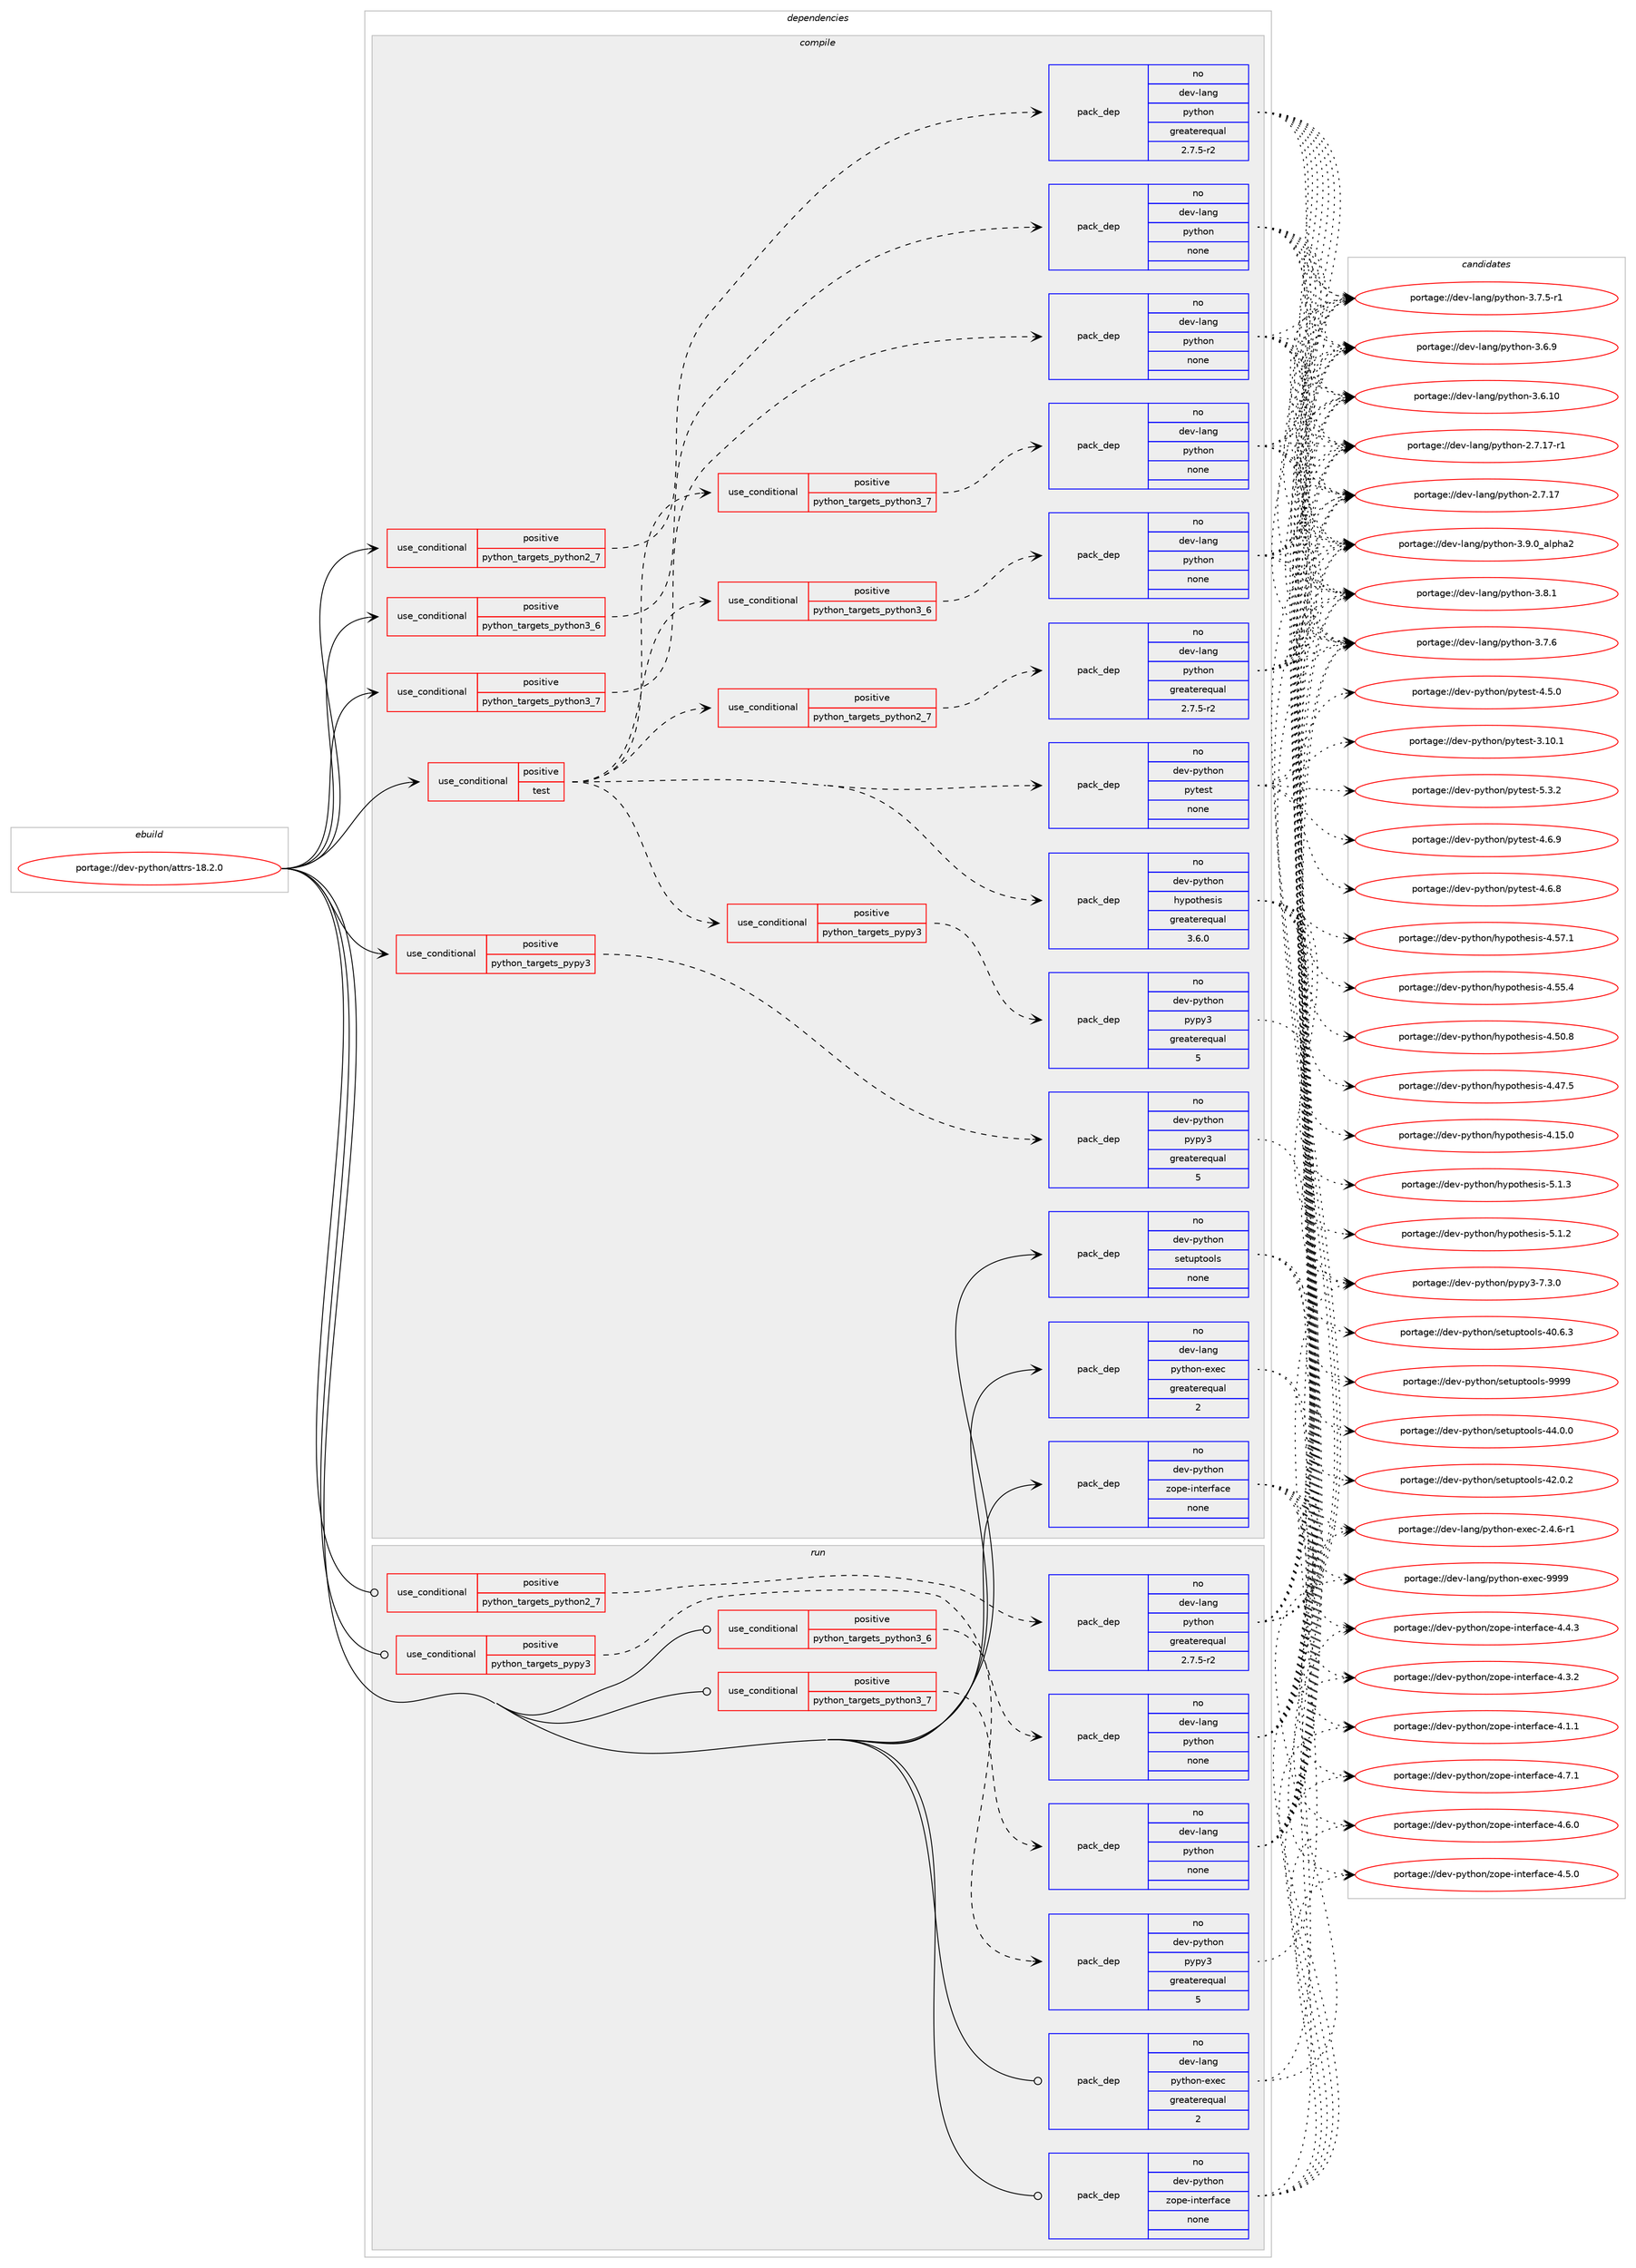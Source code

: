 digraph prolog {

# *************
# Graph options
# *************

newrank=true;
concentrate=true;
compound=true;
graph [rankdir=LR,fontname=Helvetica,fontsize=10,ranksep=1.5];#, ranksep=2.5, nodesep=0.2];
edge  [arrowhead=vee];
node  [fontname=Helvetica,fontsize=10];

# **********
# The ebuild
# **********

subgraph cluster_leftcol {
color=gray;
rank=same;
label=<<i>ebuild</i>>;
id [label="portage://dev-python/attrs-18.2.0", color=red, width=4, href="../dev-python/attrs-18.2.0.svg"];
}

# ****************
# The dependencies
# ****************

subgraph cluster_midcol {
color=gray;
label=<<i>dependencies</i>>;
subgraph cluster_compile {
fillcolor="#eeeeee";
style=filled;
label=<<i>compile</i>>;
subgraph cond118818 {
dependency471028 [label=<<TABLE BORDER="0" CELLBORDER="1" CELLSPACING="0" CELLPADDING="4"><TR><TD ROWSPAN="3" CELLPADDING="10">use_conditional</TD></TR><TR><TD>positive</TD></TR><TR><TD>python_targets_pypy3</TD></TR></TABLE>>, shape=none, color=red];
subgraph pack347195 {
dependency471029 [label=<<TABLE BORDER="0" CELLBORDER="1" CELLSPACING="0" CELLPADDING="4" WIDTH="220"><TR><TD ROWSPAN="6" CELLPADDING="30">pack_dep</TD></TR><TR><TD WIDTH="110">no</TD></TR><TR><TD>dev-python</TD></TR><TR><TD>pypy3</TD></TR><TR><TD>greaterequal</TD></TR><TR><TD>5</TD></TR></TABLE>>, shape=none, color=blue];
}
dependency471028:e -> dependency471029:w [weight=20,style="dashed",arrowhead="vee"];
}
id:e -> dependency471028:w [weight=20,style="solid",arrowhead="vee"];
subgraph cond118819 {
dependency471030 [label=<<TABLE BORDER="0" CELLBORDER="1" CELLSPACING="0" CELLPADDING="4"><TR><TD ROWSPAN="3" CELLPADDING="10">use_conditional</TD></TR><TR><TD>positive</TD></TR><TR><TD>python_targets_python2_7</TD></TR></TABLE>>, shape=none, color=red];
subgraph pack347196 {
dependency471031 [label=<<TABLE BORDER="0" CELLBORDER="1" CELLSPACING="0" CELLPADDING="4" WIDTH="220"><TR><TD ROWSPAN="6" CELLPADDING="30">pack_dep</TD></TR><TR><TD WIDTH="110">no</TD></TR><TR><TD>dev-lang</TD></TR><TR><TD>python</TD></TR><TR><TD>greaterequal</TD></TR><TR><TD>2.7.5-r2</TD></TR></TABLE>>, shape=none, color=blue];
}
dependency471030:e -> dependency471031:w [weight=20,style="dashed",arrowhead="vee"];
}
id:e -> dependency471030:w [weight=20,style="solid",arrowhead="vee"];
subgraph cond118820 {
dependency471032 [label=<<TABLE BORDER="0" CELLBORDER="1" CELLSPACING="0" CELLPADDING="4"><TR><TD ROWSPAN="3" CELLPADDING="10">use_conditional</TD></TR><TR><TD>positive</TD></TR><TR><TD>python_targets_python3_6</TD></TR></TABLE>>, shape=none, color=red];
subgraph pack347197 {
dependency471033 [label=<<TABLE BORDER="0" CELLBORDER="1" CELLSPACING="0" CELLPADDING="4" WIDTH="220"><TR><TD ROWSPAN="6" CELLPADDING="30">pack_dep</TD></TR><TR><TD WIDTH="110">no</TD></TR><TR><TD>dev-lang</TD></TR><TR><TD>python</TD></TR><TR><TD>none</TD></TR><TR><TD></TD></TR></TABLE>>, shape=none, color=blue];
}
dependency471032:e -> dependency471033:w [weight=20,style="dashed",arrowhead="vee"];
}
id:e -> dependency471032:w [weight=20,style="solid",arrowhead="vee"];
subgraph cond118821 {
dependency471034 [label=<<TABLE BORDER="0" CELLBORDER="1" CELLSPACING="0" CELLPADDING="4"><TR><TD ROWSPAN="3" CELLPADDING="10">use_conditional</TD></TR><TR><TD>positive</TD></TR><TR><TD>python_targets_python3_7</TD></TR></TABLE>>, shape=none, color=red];
subgraph pack347198 {
dependency471035 [label=<<TABLE BORDER="0" CELLBORDER="1" CELLSPACING="0" CELLPADDING="4" WIDTH="220"><TR><TD ROWSPAN="6" CELLPADDING="30">pack_dep</TD></TR><TR><TD WIDTH="110">no</TD></TR><TR><TD>dev-lang</TD></TR><TR><TD>python</TD></TR><TR><TD>none</TD></TR><TR><TD></TD></TR></TABLE>>, shape=none, color=blue];
}
dependency471034:e -> dependency471035:w [weight=20,style="dashed",arrowhead="vee"];
}
id:e -> dependency471034:w [weight=20,style="solid",arrowhead="vee"];
subgraph cond118822 {
dependency471036 [label=<<TABLE BORDER="0" CELLBORDER="1" CELLSPACING="0" CELLPADDING="4"><TR><TD ROWSPAN="3" CELLPADDING="10">use_conditional</TD></TR><TR><TD>positive</TD></TR><TR><TD>test</TD></TR></TABLE>>, shape=none, color=red];
subgraph cond118823 {
dependency471037 [label=<<TABLE BORDER="0" CELLBORDER="1" CELLSPACING="0" CELLPADDING="4"><TR><TD ROWSPAN="3" CELLPADDING="10">use_conditional</TD></TR><TR><TD>positive</TD></TR><TR><TD>python_targets_pypy3</TD></TR></TABLE>>, shape=none, color=red];
subgraph pack347199 {
dependency471038 [label=<<TABLE BORDER="0" CELLBORDER="1" CELLSPACING="0" CELLPADDING="4" WIDTH="220"><TR><TD ROWSPAN="6" CELLPADDING="30">pack_dep</TD></TR><TR><TD WIDTH="110">no</TD></TR><TR><TD>dev-python</TD></TR><TR><TD>pypy3</TD></TR><TR><TD>greaterequal</TD></TR><TR><TD>5</TD></TR></TABLE>>, shape=none, color=blue];
}
dependency471037:e -> dependency471038:w [weight=20,style="dashed",arrowhead="vee"];
}
dependency471036:e -> dependency471037:w [weight=20,style="dashed",arrowhead="vee"];
subgraph cond118824 {
dependency471039 [label=<<TABLE BORDER="0" CELLBORDER="1" CELLSPACING="0" CELLPADDING="4"><TR><TD ROWSPAN="3" CELLPADDING="10">use_conditional</TD></TR><TR><TD>positive</TD></TR><TR><TD>python_targets_python2_7</TD></TR></TABLE>>, shape=none, color=red];
subgraph pack347200 {
dependency471040 [label=<<TABLE BORDER="0" CELLBORDER="1" CELLSPACING="0" CELLPADDING="4" WIDTH="220"><TR><TD ROWSPAN="6" CELLPADDING="30">pack_dep</TD></TR><TR><TD WIDTH="110">no</TD></TR><TR><TD>dev-lang</TD></TR><TR><TD>python</TD></TR><TR><TD>greaterequal</TD></TR><TR><TD>2.7.5-r2</TD></TR></TABLE>>, shape=none, color=blue];
}
dependency471039:e -> dependency471040:w [weight=20,style="dashed",arrowhead="vee"];
}
dependency471036:e -> dependency471039:w [weight=20,style="dashed",arrowhead="vee"];
subgraph cond118825 {
dependency471041 [label=<<TABLE BORDER="0" CELLBORDER="1" CELLSPACING="0" CELLPADDING="4"><TR><TD ROWSPAN="3" CELLPADDING="10">use_conditional</TD></TR><TR><TD>positive</TD></TR><TR><TD>python_targets_python3_6</TD></TR></TABLE>>, shape=none, color=red];
subgraph pack347201 {
dependency471042 [label=<<TABLE BORDER="0" CELLBORDER="1" CELLSPACING="0" CELLPADDING="4" WIDTH="220"><TR><TD ROWSPAN="6" CELLPADDING="30">pack_dep</TD></TR><TR><TD WIDTH="110">no</TD></TR><TR><TD>dev-lang</TD></TR><TR><TD>python</TD></TR><TR><TD>none</TD></TR><TR><TD></TD></TR></TABLE>>, shape=none, color=blue];
}
dependency471041:e -> dependency471042:w [weight=20,style="dashed",arrowhead="vee"];
}
dependency471036:e -> dependency471041:w [weight=20,style="dashed",arrowhead="vee"];
subgraph cond118826 {
dependency471043 [label=<<TABLE BORDER="0" CELLBORDER="1" CELLSPACING="0" CELLPADDING="4"><TR><TD ROWSPAN="3" CELLPADDING="10">use_conditional</TD></TR><TR><TD>positive</TD></TR><TR><TD>python_targets_python3_7</TD></TR></TABLE>>, shape=none, color=red];
subgraph pack347202 {
dependency471044 [label=<<TABLE BORDER="0" CELLBORDER="1" CELLSPACING="0" CELLPADDING="4" WIDTH="220"><TR><TD ROWSPAN="6" CELLPADDING="30">pack_dep</TD></TR><TR><TD WIDTH="110">no</TD></TR><TR><TD>dev-lang</TD></TR><TR><TD>python</TD></TR><TR><TD>none</TD></TR><TR><TD></TD></TR></TABLE>>, shape=none, color=blue];
}
dependency471043:e -> dependency471044:w [weight=20,style="dashed",arrowhead="vee"];
}
dependency471036:e -> dependency471043:w [weight=20,style="dashed",arrowhead="vee"];
subgraph pack347203 {
dependency471045 [label=<<TABLE BORDER="0" CELLBORDER="1" CELLSPACING="0" CELLPADDING="4" WIDTH="220"><TR><TD ROWSPAN="6" CELLPADDING="30">pack_dep</TD></TR><TR><TD WIDTH="110">no</TD></TR><TR><TD>dev-python</TD></TR><TR><TD>hypothesis</TD></TR><TR><TD>greaterequal</TD></TR><TR><TD>3.6.0</TD></TR></TABLE>>, shape=none, color=blue];
}
dependency471036:e -> dependency471045:w [weight=20,style="dashed",arrowhead="vee"];
subgraph pack347204 {
dependency471046 [label=<<TABLE BORDER="0" CELLBORDER="1" CELLSPACING="0" CELLPADDING="4" WIDTH="220"><TR><TD ROWSPAN="6" CELLPADDING="30">pack_dep</TD></TR><TR><TD WIDTH="110">no</TD></TR><TR><TD>dev-python</TD></TR><TR><TD>pytest</TD></TR><TR><TD>none</TD></TR><TR><TD></TD></TR></TABLE>>, shape=none, color=blue];
}
dependency471036:e -> dependency471046:w [weight=20,style="dashed",arrowhead="vee"];
}
id:e -> dependency471036:w [weight=20,style="solid",arrowhead="vee"];
subgraph pack347205 {
dependency471047 [label=<<TABLE BORDER="0" CELLBORDER="1" CELLSPACING="0" CELLPADDING="4" WIDTH="220"><TR><TD ROWSPAN="6" CELLPADDING="30">pack_dep</TD></TR><TR><TD WIDTH="110">no</TD></TR><TR><TD>dev-lang</TD></TR><TR><TD>python-exec</TD></TR><TR><TD>greaterequal</TD></TR><TR><TD>2</TD></TR></TABLE>>, shape=none, color=blue];
}
id:e -> dependency471047:w [weight=20,style="solid",arrowhead="vee"];
subgraph pack347206 {
dependency471048 [label=<<TABLE BORDER="0" CELLBORDER="1" CELLSPACING="0" CELLPADDING="4" WIDTH="220"><TR><TD ROWSPAN="6" CELLPADDING="30">pack_dep</TD></TR><TR><TD WIDTH="110">no</TD></TR><TR><TD>dev-python</TD></TR><TR><TD>setuptools</TD></TR><TR><TD>none</TD></TR><TR><TD></TD></TR></TABLE>>, shape=none, color=blue];
}
id:e -> dependency471048:w [weight=20,style="solid",arrowhead="vee"];
subgraph pack347207 {
dependency471049 [label=<<TABLE BORDER="0" CELLBORDER="1" CELLSPACING="0" CELLPADDING="4" WIDTH="220"><TR><TD ROWSPAN="6" CELLPADDING="30">pack_dep</TD></TR><TR><TD WIDTH="110">no</TD></TR><TR><TD>dev-python</TD></TR><TR><TD>zope-interface</TD></TR><TR><TD>none</TD></TR><TR><TD></TD></TR></TABLE>>, shape=none, color=blue];
}
id:e -> dependency471049:w [weight=20,style="solid",arrowhead="vee"];
}
subgraph cluster_compileandrun {
fillcolor="#eeeeee";
style=filled;
label=<<i>compile and run</i>>;
}
subgraph cluster_run {
fillcolor="#eeeeee";
style=filled;
label=<<i>run</i>>;
subgraph cond118827 {
dependency471050 [label=<<TABLE BORDER="0" CELLBORDER="1" CELLSPACING="0" CELLPADDING="4"><TR><TD ROWSPAN="3" CELLPADDING="10">use_conditional</TD></TR><TR><TD>positive</TD></TR><TR><TD>python_targets_pypy3</TD></TR></TABLE>>, shape=none, color=red];
subgraph pack347208 {
dependency471051 [label=<<TABLE BORDER="0" CELLBORDER="1" CELLSPACING="0" CELLPADDING="4" WIDTH="220"><TR><TD ROWSPAN="6" CELLPADDING="30">pack_dep</TD></TR><TR><TD WIDTH="110">no</TD></TR><TR><TD>dev-python</TD></TR><TR><TD>pypy3</TD></TR><TR><TD>greaterequal</TD></TR><TR><TD>5</TD></TR></TABLE>>, shape=none, color=blue];
}
dependency471050:e -> dependency471051:w [weight=20,style="dashed",arrowhead="vee"];
}
id:e -> dependency471050:w [weight=20,style="solid",arrowhead="odot"];
subgraph cond118828 {
dependency471052 [label=<<TABLE BORDER="0" CELLBORDER="1" CELLSPACING="0" CELLPADDING="4"><TR><TD ROWSPAN="3" CELLPADDING="10">use_conditional</TD></TR><TR><TD>positive</TD></TR><TR><TD>python_targets_python2_7</TD></TR></TABLE>>, shape=none, color=red];
subgraph pack347209 {
dependency471053 [label=<<TABLE BORDER="0" CELLBORDER="1" CELLSPACING="0" CELLPADDING="4" WIDTH="220"><TR><TD ROWSPAN="6" CELLPADDING="30">pack_dep</TD></TR><TR><TD WIDTH="110">no</TD></TR><TR><TD>dev-lang</TD></TR><TR><TD>python</TD></TR><TR><TD>greaterequal</TD></TR><TR><TD>2.7.5-r2</TD></TR></TABLE>>, shape=none, color=blue];
}
dependency471052:e -> dependency471053:w [weight=20,style="dashed",arrowhead="vee"];
}
id:e -> dependency471052:w [weight=20,style="solid",arrowhead="odot"];
subgraph cond118829 {
dependency471054 [label=<<TABLE BORDER="0" CELLBORDER="1" CELLSPACING="0" CELLPADDING="4"><TR><TD ROWSPAN="3" CELLPADDING="10">use_conditional</TD></TR><TR><TD>positive</TD></TR><TR><TD>python_targets_python3_6</TD></TR></TABLE>>, shape=none, color=red];
subgraph pack347210 {
dependency471055 [label=<<TABLE BORDER="0" CELLBORDER="1" CELLSPACING="0" CELLPADDING="4" WIDTH="220"><TR><TD ROWSPAN="6" CELLPADDING="30">pack_dep</TD></TR><TR><TD WIDTH="110">no</TD></TR><TR><TD>dev-lang</TD></TR><TR><TD>python</TD></TR><TR><TD>none</TD></TR><TR><TD></TD></TR></TABLE>>, shape=none, color=blue];
}
dependency471054:e -> dependency471055:w [weight=20,style="dashed",arrowhead="vee"];
}
id:e -> dependency471054:w [weight=20,style="solid",arrowhead="odot"];
subgraph cond118830 {
dependency471056 [label=<<TABLE BORDER="0" CELLBORDER="1" CELLSPACING="0" CELLPADDING="4"><TR><TD ROWSPAN="3" CELLPADDING="10">use_conditional</TD></TR><TR><TD>positive</TD></TR><TR><TD>python_targets_python3_7</TD></TR></TABLE>>, shape=none, color=red];
subgraph pack347211 {
dependency471057 [label=<<TABLE BORDER="0" CELLBORDER="1" CELLSPACING="0" CELLPADDING="4" WIDTH="220"><TR><TD ROWSPAN="6" CELLPADDING="30">pack_dep</TD></TR><TR><TD WIDTH="110">no</TD></TR><TR><TD>dev-lang</TD></TR><TR><TD>python</TD></TR><TR><TD>none</TD></TR><TR><TD></TD></TR></TABLE>>, shape=none, color=blue];
}
dependency471056:e -> dependency471057:w [weight=20,style="dashed",arrowhead="vee"];
}
id:e -> dependency471056:w [weight=20,style="solid",arrowhead="odot"];
subgraph pack347212 {
dependency471058 [label=<<TABLE BORDER="0" CELLBORDER="1" CELLSPACING="0" CELLPADDING="4" WIDTH="220"><TR><TD ROWSPAN="6" CELLPADDING="30">pack_dep</TD></TR><TR><TD WIDTH="110">no</TD></TR><TR><TD>dev-lang</TD></TR><TR><TD>python-exec</TD></TR><TR><TD>greaterequal</TD></TR><TR><TD>2</TD></TR></TABLE>>, shape=none, color=blue];
}
id:e -> dependency471058:w [weight=20,style="solid",arrowhead="odot"];
subgraph pack347213 {
dependency471059 [label=<<TABLE BORDER="0" CELLBORDER="1" CELLSPACING="0" CELLPADDING="4" WIDTH="220"><TR><TD ROWSPAN="6" CELLPADDING="30">pack_dep</TD></TR><TR><TD WIDTH="110">no</TD></TR><TR><TD>dev-python</TD></TR><TR><TD>zope-interface</TD></TR><TR><TD>none</TD></TR><TR><TD></TD></TR></TABLE>>, shape=none, color=blue];
}
id:e -> dependency471059:w [weight=20,style="solid",arrowhead="odot"];
}
}

# **************
# The candidates
# **************

subgraph cluster_choices {
rank=same;
color=gray;
label=<<i>candidates</i>>;

subgraph choice347195 {
color=black;
nodesep=1;
choice100101118451121211161041111104711212111212151455546514648 [label="portage://dev-python/pypy3-7.3.0", color=red, width=4,href="../dev-python/pypy3-7.3.0.svg"];
dependency471029:e -> choice100101118451121211161041111104711212111212151455546514648:w [style=dotted,weight="100"];
}
subgraph choice347196 {
color=black;
nodesep=1;
choice10010111845108971101034711212111610411111045514657464895971081121049750 [label="portage://dev-lang/python-3.9.0_alpha2", color=red, width=4,href="../dev-lang/python-3.9.0_alpha2.svg"];
choice100101118451089711010347112121116104111110455146564649 [label="portage://dev-lang/python-3.8.1", color=red, width=4,href="../dev-lang/python-3.8.1.svg"];
choice100101118451089711010347112121116104111110455146554654 [label="portage://dev-lang/python-3.7.6", color=red, width=4,href="../dev-lang/python-3.7.6.svg"];
choice1001011184510897110103471121211161041111104551465546534511449 [label="portage://dev-lang/python-3.7.5-r1", color=red, width=4,href="../dev-lang/python-3.7.5-r1.svg"];
choice100101118451089711010347112121116104111110455146544657 [label="portage://dev-lang/python-3.6.9", color=red, width=4,href="../dev-lang/python-3.6.9.svg"];
choice10010111845108971101034711212111610411111045514654464948 [label="portage://dev-lang/python-3.6.10", color=red, width=4,href="../dev-lang/python-3.6.10.svg"];
choice100101118451089711010347112121116104111110455046554649554511449 [label="portage://dev-lang/python-2.7.17-r1", color=red, width=4,href="../dev-lang/python-2.7.17-r1.svg"];
choice10010111845108971101034711212111610411111045504655464955 [label="portage://dev-lang/python-2.7.17", color=red, width=4,href="../dev-lang/python-2.7.17.svg"];
dependency471031:e -> choice10010111845108971101034711212111610411111045514657464895971081121049750:w [style=dotted,weight="100"];
dependency471031:e -> choice100101118451089711010347112121116104111110455146564649:w [style=dotted,weight="100"];
dependency471031:e -> choice100101118451089711010347112121116104111110455146554654:w [style=dotted,weight="100"];
dependency471031:e -> choice1001011184510897110103471121211161041111104551465546534511449:w [style=dotted,weight="100"];
dependency471031:e -> choice100101118451089711010347112121116104111110455146544657:w [style=dotted,weight="100"];
dependency471031:e -> choice10010111845108971101034711212111610411111045514654464948:w [style=dotted,weight="100"];
dependency471031:e -> choice100101118451089711010347112121116104111110455046554649554511449:w [style=dotted,weight="100"];
dependency471031:e -> choice10010111845108971101034711212111610411111045504655464955:w [style=dotted,weight="100"];
}
subgraph choice347197 {
color=black;
nodesep=1;
choice10010111845108971101034711212111610411111045514657464895971081121049750 [label="portage://dev-lang/python-3.9.0_alpha2", color=red, width=4,href="../dev-lang/python-3.9.0_alpha2.svg"];
choice100101118451089711010347112121116104111110455146564649 [label="portage://dev-lang/python-3.8.1", color=red, width=4,href="../dev-lang/python-3.8.1.svg"];
choice100101118451089711010347112121116104111110455146554654 [label="portage://dev-lang/python-3.7.6", color=red, width=4,href="../dev-lang/python-3.7.6.svg"];
choice1001011184510897110103471121211161041111104551465546534511449 [label="portage://dev-lang/python-3.7.5-r1", color=red, width=4,href="../dev-lang/python-3.7.5-r1.svg"];
choice100101118451089711010347112121116104111110455146544657 [label="portage://dev-lang/python-3.6.9", color=red, width=4,href="../dev-lang/python-3.6.9.svg"];
choice10010111845108971101034711212111610411111045514654464948 [label="portage://dev-lang/python-3.6.10", color=red, width=4,href="../dev-lang/python-3.6.10.svg"];
choice100101118451089711010347112121116104111110455046554649554511449 [label="portage://dev-lang/python-2.7.17-r1", color=red, width=4,href="../dev-lang/python-2.7.17-r1.svg"];
choice10010111845108971101034711212111610411111045504655464955 [label="portage://dev-lang/python-2.7.17", color=red, width=4,href="../dev-lang/python-2.7.17.svg"];
dependency471033:e -> choice10010111845108971101034711212111610411111045514657464895971081121049750:w [style=dotted,weight="100"];
dependency471033:e -> choice100101118451089711010347112121116104111110455146564649:w [style=dotted,weight="100"];
dependency471033:e -> choice100101118451089711010347112121116104111110455146554654:w [style=dotted,weight="100"];
dependency471033:e -> choice1001011184510897110103471121211161041111104551465546534511449:w [style=dotted,weight="100"];
dependency471033:e -> choice100101118451089711010347112121116104111110455146544657:w [style=dotted,weight="100"];
dependency471033:e -> choice10010111845108971101034711212111610411111045514654464948:w [style=dotted,weight="100"];
dependency471033:e -> choice100101118451089711010347112121116104111110455046554649554511449:w [style=dotted,weight="100"];
dependency471033:e -> choice10010111845108971101034711212111610411111045504655464955:w [style=dotted,weight="100"];
}
subgraph choice347198 {
color=black;
nodesep=1;
choice10010111845108971101034711212111610411111045514657464895971081121049750 [label="portage://dev-lang/python-3.9.0_alpha2", color=red, width=4,href="../dev-lang/python-3.9.0_alpha2.svg"];
choice100101118451089711010347112121116104111110455146564649 [label="portage://dev-lang/python-3.8.1", color=red, width=4,href="../dev-lang/python-3.8.1.svg"];
choice100101118451089711010347112121116104111110455146554654 [label="portage://dev-lang/python-3.7.6", color=red, width=4,href="../dev-lang/python-3.7.6.svg"];
choice1001011184510897110103471121211161041111104551465546534511449 [label="portage://dev-lang/python-3.7.5-r1", color=red, width=4,href="../dev-lang/python-3.7.5-r1.svg"];
choice100101118451089711010347112121116104111110455146544657 [label="portage://dev-lang/python-3.6.9", color=red, width=4,href="../dev-lang/python-3.6.9.svg"];
choice10010111845108971101034711212111610411111045514654464948 [label="portage://dev-lang/python-3.6.10", color=red, width=4,href="../dev-lang/python-3.6.10.svg"];
choice100101118451089711010347112121116104111110455046554649554511449 [label="portage://dev-lang/python-2.7.17-r1", color=red, width=4,href="../dev-lang/python-2.7.17-r1.svg"];
choice10010111845108971101034711212111610411111045504655464955 [label="portage://dev-lang/python-2.7.17", color=red, width=4,href="../dev-lang/python-2.7.17.svg"];
dependency471035:e -> choice10010111845108971101034711212111610411111045514657464895971081121049750:w [style=dotted,weight="100"];
dependency471035:e -> choice100101118451089711010347112121116104111110455146564649:w [style=dotted,weight="100"];
dependency471035:e -> choice100101118451089711010347112121116104111110455146554654:w [style=dotted,weight="100"];
dependency471035:e -> choice1001011184510897110103471121211161041111104551465546534511449:w [style=dotted,weight="100"];
dependency471035:e -> choice100101118451089711010347112121116104111110455146544657:w [style=dotted,weight="100"];
dependency471035:e -> choice10010111845108971101034711212111610411111045514654464948:w [style=dotted,weight="100"];
dependency471035:e -> choice100101118451089711010347112121116104111110455046554649554511449:w [style=dotted,weight="100"];
dependency471035:e -> choice10010111845108971101034711212111610411111045504655464955:w [style=dotted,weight="100"];
}
subgraph choice347199 {
color=black;
nodesep=1;
choice100101118451121211161041111104711212111212151455546514648 [label="portage://dev-python/pypy3-7.3.0", color=red, width=4,href="../dev-python/pypy3-7.3.0.svg"];
dependency471038:e -> choice100101118451121211161041111104711212111212151455546514648:w [style=dotted,weight="100"];
}
subgraph choice347200 {
color=black;
nodesep=1;
choice10010111845108971101034711212111610411111045514657464895971081121049750 [label="portage://dev-lang/python-3.9.0_alpha2", color=red, width=4,href="../dev-lang/python-3.9.0_alpha2.svg"];
choice100101118451089711010347112121116104111110455146564649 [label="portage://dev-lang/python-3.8.1", color=red, width=4,href="../dev-lang/python-3.8.1.svg"];
choice100101118451089711010347112121116104111110455146554654 [label="portage://dev-lang/python-3.7.6", color=red, width=4,href="../dev-lang/python-3.7.6.svg"];
choice1001011184510897110103471121211161041111104551465546534511449 [label="portage://dev-lang/python-3.7.5-r1", color=red, width=4,href="../dev-lang/python-3.7.5-r1.svg"];
choice100101118451089711010347112121116104111110455146544657 [label="portage://dev-lang/python-3.6.9", color=red, width=4,href="../dev-lang/python-3.6.9.svg"];
choice10010111845108971101034711212111610411111045514654464948 [label="portage://dev-lang/python-3.6.10", color=red, width=4,href="../dev-lang/python-3.6.10.svg"];
choice100101118451089711010347112121116104111110455046554649554511449 [label="portage://dev-lang/python-2.7.17-r1", color=red, width=4,href="../dev-lang/python-2.7.17-r1.svg"];
choice10010111845108971101034711212111610411111045504655464955 [label="portage://dev-lang/python-2.7.17", color=red, width=4,href="../dev-lang/python-2.7.17.svg"];
dependency471040:e -> choice10010111845108971101034711212111610411111045514657464895971081121049750:w [style=dotted,weight="100"];
dependency471040:e -> choice100101118451089711010347112121116104111110455146564649:w [style=dotted,weight="100"];
dependency471040:e -> choice100101118451089711010347112121116104111110455146554654:w [style=dotted,weight="100"];
dependency471040:e -> choice1001011184510897110103471121211161041111104551465546534511449:w [style=dotted,weight="100"];
dependency471040:e -> choice100101118451089711010347112121116104111110455146544657:w [style=dotted,weight="100"];
dependency471040:e -> choice10010111845108971101034711212111610411111045514654464948:w [style=dotted,weight="100"];
dependency471040:e -> choice100101118451089711010347112121116104111110455046554649554511449:w [style=dotted,weight="100"];
dependency471040:e -> choice10010111845108971101034711212111610411111045504655464955:w [style=dotted,weight="100"];
}
subgraph choice347201 {
color=black;
nodesep=1;
choice10010111845108971101034711212111610411111045514657464895971081121049750 [label="portage://dev-lang/python-3.9.0_alpha2", color=red, width=4,href="../dev-lang/python-3.9.0_alpha2.svg"];
choice100101118451089711010347112121116104111110455146564649 [label="portage://dev-lang/python-3.8.1", color=red, width=4,href="../dev-lang/python-3.8.1.svg"];
choice100101118451089711010347112121116104111110455146554654 [label="portage://dev-lang/python-3.7.6", color=red, width=4,href="../dev-lang/python-3.7.6.svg"];
choice1001011184510897110103471121211161041111104551465546534511449 [label="portage://dev-lang/python-3.7.5-r1", color=red, width=4,href="../dev-lang/python-3.7.5-r1.svg"];
choice100101118451089711010347112121116104111110455146544657 [label="portage://dev-lang/python-3.6.9", color=red, width=4,href="../dev-lang/python-3.6.9.svg"];
choice10010111845108971101034711212111610411111045514654464948 [label="portage://dev-lang/python-3.6.10", color=red, width=4,href="../dev-lang/python-3.6.10.svg"];
choice100101118451089711010347112121116104111110455046554649554511449 [label="portage://dev-lang/python-2.7.17-r1", color=red, width=4,href="../dev-lang/python-2.7.17-r1.svg"];
choice10010111845108971101034711212111610411111045504655464955 [label="portage://dev-lang/python-2.7.17", color=red, width=4,href="../dev-lang/python-2.7.17.svg"];
dependency471042:e -> choice10010111845108971101034711212111610411111045514657464895971081121049750:w [style=dotted,weight="100"];
dependency471042:e -> choice100101118451089711010347112121116104111110455146564649:w [style=dotted,weight="100"];
dependency471042:e -> choice100101118451089711010347112121116104111110455146554654:w [style=dotted,weight="100"];
dependency471042:e -> choice1001011184510897110103471121211161041111104551465546534511449:w [style=dotted,weight="100"];
dependency471042:e -> choice100101118451089711010347112121116104111110455146544657:w [style=dotted,weight="100"];
dependency471042:e -> choice10010111845108971101034711212111610411111045514654464948:w [style=dotted,weight="100"];
dependency471042:e -> choice100101118451089711010347112121116104111110455046554649554511449:w [style=dotted,weight="100"];
dependency471042:e -> choice10010111845108971101034711212111610411111045504655464955:w [style=dotted,weight="100"];
}
subgraph choice347202 {
color=black;
nodesep=1;
choice10010111845108971101034711212111610411111045514657464895971081121049750 [label="portage://dev-lang/python-3.9.0_alpha2", color=red, width=4,href="../dev-lang/python-3.9.0_alpha2.svg"];
choice100101118451089711010347112121116104111110455146564649 [label="portage://dev-lang/python-3.8.1", color=red, width=4,href="../dev-lang/python-3.8.1.svg"];
choice100101118451089711010347112121116104111110455146554654 [label="portage://dev-lang/python-3.7.6", color=red, width=4,href="../dev-lang/python-3.7.6.svg"];
choice1001011184510897110103471121211161041111104551465546534511449 [label="portage://dev-lang/python-3.7.5-r1", color=red, width=4,href="../dev-lang/python-3.7.5-r1.svg"];
choice100101118451089711010347112121116104111110455146544657 [label="portage://dev-lang/python-3.6.9", color=red, width=4,href="../dev-lang/python-3.6.9.svg"];
choice10010111845108971101034711212111610411111045514654464948 [label="portage://dev-lang/python-3.6.10", color=red, width=4,href="../dev-lang/python-3.6.10.svg"];
choice100101118451089711010347112121116104111110455046554649554511449 [label="portage://dev-lang/python-2.7.17-r1", color=red, width=4,href="../dev-lang/python-2.7.17-r1.svg"];
choice10010111845108971101034711212111610411111045504655464955 [label="portage://dev-lang/python-2.7.17", color=red, width=4,href="../dev-lang/python-2.7.17.svg"];
dependency471044:e -> choice10010111845108971101034711212111610411111045514657464895971081121049750:w [style=dotted,weight="100"];
dependency471044:e -> choice100101118451089711010347112121116104111110455146564649:w [style=dotted,weight="100"];
dependency471044:e -> choice100101118451089711010347112121116104111110455146554654:w [style=dotted,weight="100"];
dependency471044:e -> choice1001011184510897110103471121211161041111104551465546534511449:w [style=dotted,weight="100"];
dependency471044:e -> choice100101118451089711010347112121116104111110455146544657:w [style=dotted,weight="100"];
dependency471044:e -> choice10010111845108971101034711212111610411111045514654464948:w [style=dotted,weight="100"];
dependency471044:e -> choice100101118451089711010347112121116104111110455046554649554511449:w [style=dotted,weight="100"];
dependency471044:e -> choice10010111845108971101034711212111610411111045504655464955:w [style=dotted,weight="100"];
}
subgraph choice347203 {
color=black;
nodesep=1;
choice1001011184511212111610411111047104121112111116104101115105115455346494651 [label="portage://dev-python/hypothesis-5.1.3", color=red, width=4,href="../dev-python/hypothesis-5.1.3.svg"];
choice1001011184511212111610411111047104121112111116104101115105115455346494650 [label="portage://dev-python/hypothesis-5.1.2", color=red, width=4,href="../dev-python/hypothesis-5.1.2.svg"];
choice100101118451121211161041111104710412111211111610410111510511545524653554649 [label="portage://dev-python/hypothesis-4.57.1", color=red, width=4,href="../dev-python/hypothesis-4.57.1.svg"];
choice100101118451121211161041111104710412111211111610410111510511545524653534652 [label="portage://dev-python/hypothesis-4.55.4", color=red, width=4,href="../dev-python/hypothesis-4.55.4.svg"];
choice100101118451121211161041111104710412111211111610410111510511545524653484656 [label="portage://dev-python/hypothesis-4.50.8", color=red, width=4,href="../dev-python/hypothesis-4.50.8.svg"];
choice100101118451121211161041111104710412111211111610410111510511545524652554653 [label="portage://dev-python/hypothesis-4.47.5", color=red, width=4,href="../dev-python/hypothesis-4.47.5.svg"];
choice100101118451121211161041111104710412111211111610410111510511545524649534648 [label="portage://dev-python/hypothesis-4.15.0", color=red, width=4,href="../dev-python/hypothesis-4.15.0.svg"];
dependency471045:e -> choice1001011184511212111610411111047104121112111116104101115105115455346494651:w [style=dotted,weight="100"];
dependency471045:e -> choice1001011184511212111610411111047104121112111116104101115105115455346494650:w [style=dotted,weight="100"];
dependency471045:e -> choice100101118451121211161041111104710412111211111610410111510511545524653554649:w [style=dotted,weight="100"];
dependency471045:e -> choice100101118451121211161041111104710412111211111610410111510511545524653534652:w [style=dotted,weight="100"];
dependency471045:e -> choice100101118451121211161041111104710412111211111610410111510511545524653484656:w [style=dotted,weight="100"];
dependency471045:e -> choice100101118451121211161041111104710412111211111610410111510511545524652554653:w [style=dotted,weight="100"];
dependency471045:e -> choice100101118451121211161041111104710412111211111610410111510511545524649534648:w [style=dotted,weight="100"];
}
subgraph choice347204 {
color=black;
nodesep=1;
choice1001011184511212111610411111047112121116101115116455346514650 [label="portage://dev-python/pytest-5.3.2", color=red, width=4,href="../dev-python/pytest-5.3.2.svg"];
choice1001011184511212111610411111047112121116101115116455246544657 [label="portage://dev-python/pytest-4.6.9", color=red, width=4,href="../dev-python/pytest-4.6.9.svg"];
choice1001011184511212111610411111047112121116101115116455246544656 [label="portage://dev-python/pytest-4.6.8", color=red, width=4,href="../dev-python/pytest-4.6.8.svg"];
choice1001011184511212111610411111047112121116101115116455246534648 [label="portage://dev-python/pytest-4.5.0", color=red, width=4,href="../dev-python/pytest-4.5.0.svg"];
choice100101118451121211161041111104711212111610111511645514649484649 [label="portage://dev-python/pytest-3.10.1", color=red, width=4,href="../dev-python/pytest-3.10.1.svg"];
dependency471046:e -> choice1001011184511212111610411111047112121116101115116455346514650:w [style=dotted,weight="100"];
dependency471046:e -> choice1001011184511212111610411111047112121116101115116455246544657:w [style=dotted,weight="100"];
dependency471046:e -> choice1001011184511212111610411111047112121116101115116455246544656:w [style=dotted,weight="100"];
dependency471046:e -> choice1001011184511212111610411111047112121116101115116455246534648:w [style=dotted,weight="100"];
dependency471046:e -> choice100101118451121211161041111104711212111610111511645514649484649:w [style=dotted,weight="100"];
}
subgraph choice347205 {
color=black;
nodesep=1;
choice10010111845108971101034711212111610411111045101120101994557575757 [label="portage://dev-lang/python-exec-9999", color=red, width=4,href="../dev-lang/python-exec-9999.svg"];
choice10010111845108971101034711212111610411111045101120101994550465246544511449 [label="portage://dev-lang/python-exec-2.4.6-r1", color=red, width=4,href="../dev-lang/python-exec-2.4.6-r1.svg"];
dependency471047:e -> choice10010111845108971101034711212111610411111045101120101994557575757:w [style=dotted,weight="100"];
dependency471047:e -> choice10010111845108971101034711212111610411111045101120101994550465246544511449:w [style=dotted,weight="100"];
}
subgraph choice347206 {
color=black;
nodesep=1;
choice10010111845112121116104111110471151011161171121161111111081154557575757 [label="portage://dev-python/setuptools-9999", color=red, width=4,href="../dev-python/setuptools-9999.svg"];
choice100101118451121211161041111104711510111611711211611111110811545525246484648 [label="portage://dev-python/setuptools-44.0.0", color=red, width=4,href="../dev-python/setuptools-44.0.0.svg"];
choice100101118451121211161041111104711510111611711211611111110811545525046484650 [label="portage://dev-python/setuptools-42.0.2", color=red, width=4,href="../dev-python/setuptools-42.0.2.svg"];
choice100101118451121211161041111104711510111611711211611111110811545524846544651 [label="portage://dev-python/setuptools-40.6.3", color=red, width=4,href="../dev-python/setuptools-40.6.3.svg"];
dependency471048:e -> choice10010111845112121116104111110471151011161171121161111111081154557575757:w [style=dotted,weight="100"];
dependency471048:e -> choice100101118451121211161041111104711510111611711211611111110811545525246484648:w [style=dotted,weight="100"];
dependency471048:e -> choice100101118451121211161041111104711510111611711211611111110811545525046484650:w [style=dotted,weight="100"];
dependency471048:e -> choice100101118451121211161041111104711510111611711211611111110811545524846544651:w [style=dotted,weight="100"];
}
subgraph choice347207 {
color=black;
nodesep=1;
choice1001011184511212111610411111047122111112101451051101161011141029799101455246554649 [label="portage://dev-python/zope-interface-4.7.1", color=red, width=4,href="../dev-python/zope-interface-4.7.1.svg"];
choice1001011184511212111610411111047122111112101451051101161011141029799101455246544648 [label="portage://dev-python/zope-interface-4.6.0", color=red, width=4,href="../dev-python/zope-interface-4.6.0.svg"];
choice1001011184511212111610411111047122111112101451051101161011141029799101455246534648 [label="portage://dev-python/zope-interface-4.5.0", color=red, width=4,href="../dev-python/zope-interface-4.5.0.svg"];
choice1001011184511212111610411111047122111112101451051101161011141029799101455246524651 [label="portage://dev-python/zope-interface-4.4.3", color=red, width=4,href="../dev-python/zope-interface-4.4.3.svg"];
choice1001011184511212111610411111047122111112101451051101161011141029799101455246514650 [label="portage://dev-python/zope-interface-4.3.2", color=red, width=4,href="../dev-python/zope-interface-4.3.2.svg"];
choice1001011184511212111610411111047122111112101451051101161011141029799101455246494649 [label="portage://dev-python/zope-interface-4.1.1", color=red, width=4,href="../dev-python/zope-interface-4.1.1.svg"];
dependency471049:e -> choice1001011184511212111610411111047122111112101451051101161011141029799101455246554649:w [style=dotted,weight="100"];
dependency471049:e -> choice1001011184511212111610411111047122111112101451051101161011141029799101455246544648:w [style=dotted,weight="100"];
dependency471049:e -> choice1001011184511212111610411111047122111112101451051101161011141029799101455246534648:w [style=dotted,weight="100"];
dependency471049:e -> choice1001011184511212111610411111047122111112101451051101161011141029799101455246524651:w [style=dotted,weight="100"];
dependency471049:e -> choice1001011184511212111610411111047122111112101451051101161011141029799101455246514650:w [style=dotted,weight="100"];
dependency471049:e -> choice1001011184511212111610411111047122111112101451051101161011141029799101455246494649:w [style=dotted,weight="100"];
}
subgraph choice347208 {
color=black;
nodesep=1;
choice100101118451121211161041111104711212111212151455546514648 [label="portage://dev-python/pypy3-7.3.0", color=red, width=4,href="../dev-python/pypy3-7.3.0.svg"];
dependency471051:e -> choice100101118451121211161041111104711212111212151455546514648:w [style=dotted,weight="100"];
}
subgraph choice347209 {
color=black;
nodesep=1;
choice10010111845108971101034711212111610411111045514657464895971081121049750 [label="portage://dev-lang/python-3.9.0_alpha2", color=red, width=4,href="../dev-lang/python-3.9.0_alpha2.svg"];
choice100101118451089711010347112121116104111110455146564649 [label="portage://dev-lang/python-3.8.1", color=red, width=4,href="../dev-lang/python-3.8.1.svg"];
choice100101118451089711010347112121116104111110455146554654 [label="portage://dev-lang/python-3.7.6", color=red, width=4,href="../dev-lang/python-3.7.6.svg"];
choice1001011184510897110103471121211161041111104551465546534511449 [label="portage://dev-lang/python-3.7.5-r1", color=red, width=4,href="../dev-lang/python-3.7.5-r1.svg"];
choice100101118451089711010347112121116104111110455146544657 [label="portage://dev-lang/python-3.6.9", color=red, width=4,href="../dev-lang/python-3.6.9.svg"];
choice10010111845108971101034711212111610411111045514654464948 [label="portage://dev-lang/python-3.6.10", color=red, width=4,href="../dev-lang/python-3.6.10.svg"];
choice100101118451089711010347112121116104111110455046554649554511449 [label="portage://dev-lang/python-2.7.17-r1", color=red, width=4,href="../dev-lang/python-2.7.17-r1.svg"];
choice10010111845108971101034711212111610411111045504655464955 [label="portage://dev-lang/python-2.7.17", color=red, width=4,href="../dev-lang/python-2.7.17.svg"];
dependency471053:e -> choice10010111845108971101034711212111610411111045514657464895971081121049750:w [style=dotted,weight="100"];
dependency471053:e -> choice100101118451089711010347112121116104111110455146564649:w [style=dotted,weight="100"];
dependency471053:e -> choice100101118451089711010347112121116104111110455146554654:w [style=dotted,weight="100"];
dependency471053:e -> choice1001011184510897110103471121211161041111104551465546534511449:w [style=dotted,weight="100"];
dependency471053:e -> choice100101118451089711010347112121116104111110455146544657:w [style=dotted,weight="100"];
dependency471053:e -> choice10010111845108971101034711212111610411111045514654464948:w [style=dotted,weight="100"];
dependency471053:e -> choice100101118451089711010347112121116104111110455046554649554511449:w [style=dotted,weight="100"];
dependency471053:e -> choice10010111845108971101034711212111610411111045504655464955:w [style=dotted,weight="100"];
}
subgraph choice347210 {
color=black;
nodesep=1;
choice10010111845108971101034711212111610411111045514657464895971081121049750 [label="portage://dev-lang/python-3.9.0_alpha2", color=red, width=4,href="../dev-lang/python-3.9.0_alpha2.svg"];
choice100101118451089711010347112121116104111110455146564649 [label="portage://dev-lang/python-3.8.1", color=red, width=4,href="../dev-lang/python-3.8.1.svg"];
choice100101118451089711010347112121116104111110455146554654 [label="portage://dev-lang/python-3.7.6", color=red, width=4,href="../dev-lang/python-3.7.6.svg"];
choice1001011184510897110103471121211161041111104551465546534511449 [label="portage://dev-lang/python-3.7.5-r1", color=red, width=4,href="../dev-lang/python-3.7.5-r1.svg"];
choice100101118451089711010347112121116104111110455146544657 [label="portage://dev-lang/python-3.6.9", color=red, width=4,href="../dev-lang/python-3.6.9.svg"];
choice10010111845108971101034711212111610411111045514654464948 [label="portage://dev-lang/python-3.6.10", color=red, width=4,href="../dev-lang/python-3.6.10.svg"];
choice100101118451089711010347112121116104111110455046554649554511449 [label="portage://dev-lang/python-2.7.17-r1", color=red, width=4,href="../dev-lang/python-2.7.17-r1.svg"];
choice10010111845108971101034711212111610411111045504655464955 [label="portage://dev-lang/python-2.7.17", color=red, width=4,href="../dev-lang/python-2.7.17.svg"];
dependency471055:e -> choice10010111845108971101034711212111610411111045514657464895971081121049750:w [style=dotted,weight="100"];
dependency471055:e -> choice100101118451089711010347112121116104111110455146564649:w [style=dotted,weight="100"];
dependency471055:e -> choice100101118451089711010347112121116104111110455146554654:w [style=dotted,weight="100"];
dependency471055:e -> choice1001011184510897110103471121211161041111104551465546534511449:w [style=dotted,weight="100"];
dependency471055:e -> choice100101118451089711010347112121116104111110455146544657:w [style=dotted,weight="100"];
dependency471055:e -> choice10010111845108971101034711212111610411111045514654464948:w [style=dotted,weight="100"];
dependency471055:e -> choice100101118451089711010347112121116104111110455046554649554511449:w [style=dotted,weight="100"];
dependency471055:e -> choice10010111845108971101034711212111610411111045504655464955:w [style=dotted,weight="100"];
}
subgraph choice347211 {
color=black;
nodesep=1;
choice10010111845108971101034711212111610411111045514657464895971081121049750 [label="portage://dev-lang/python-3.9.0_alpha2", color=red, width=4,href="../dev-lang/python-3.9.0_alpha2.svg"];
choice100101118451089711010347112121116104111110455146564649 [label="portage://dev-lang/python-3.8.1", color=red, width=4,href="../dev-lang/python-3.8.1.svg"];
choice100101118451089711010347112121116104111110455146554654 [label="portage://dev-lang/python-3.7.6", color=red, width=4,href="../dev-lang/python-3.7.6.svg"];
choice1001011184510897110103471121211161041111104551465546534511449 [label="portage://dev-lang/python-3.7.5-r1", color=red, width=4,href="../dev-lang/python-3.7.5-r1.svg"];
choice100101118451089711010347112121116104111110455146544657 [label="portage://dev-lang/python-3.6.9", color=red, width=4,href="../dev-lang/python-3.6.9.svg"];
choice10010111845108971101034711212111610411111045514654464948 [label="portage://dev-lang/python-3.6.10", color=red, width=4,href="../dev-lang/python-3.6.10.svg"];
choice100101118451089711010347112121116104111110455046554649554511449 [label="portage://dev-lang/python-2.7.17-r1", color=red, width=4,href="../dev-lang/python-2.7.17-r1.svg"];
choice10010111845108971101034711212111610411111045504655464955 [label="portage://dev-lang/python-2.7.17", color=red, width=4,href="../dev-lang/python-2.7.17.svg"];
dependency471057:e -> choice10010111845108971101034711212111610411111045514657464895971081121049750:w [style=dotted,weight="100"];
dependency471057:e -> choice100101118451089711010347112121116104111110455146564649:w [style=dotted,weight="100"];
dependency471057:e -> choice100101118451089711010347112121116104111110455146554654:w [style=dotted,weight="100"];
dependency471057:e -> choice1001011184510897110103471121211161041111104551465546534511449:w [style=dotted,weight="100"];
dependency471057:e -> choice100101118451089711010347112121116104111110455146544657:w [style=dotted,weight="100"];
dependency471057:e -> choice10010111845108971101034711212111610411111045514654464948:w [style=dotted,weight="100"];
dependency471057:e -> choice100101118451089711010347112121116104111110455046554649554511449:w [style=dotted,weight="100"];
dependency471057:e -> choice10010111845108971101034711212111610411111045504655464955:w [style=dotted,weight="100"];
}
subgraph choice347212 {
color=black;
nodesep=1;
choice10010111845108971101034711212111610411111045101120101994557575757 [label="portage://dev-lang/python-exec-9999", color=red, width=4,href="../dev-lang/python-exec-9999.svg"];
choice10010111845108971101034711212111610411111045101120101994550465246544511449 [label="portage://dev-lang/python-exec-2.4.6-r1", color=red, width=4,href="../dev-lang/python-exec-2.4.6-r1.svg"];
dependency471058:e -> choice10010111845108971101034711212111610411111045101120101994557575757:w [style=dotted,weight="100"];
dependency471058:e -> choice10010111845108971101034711212111610411111045101120101994550465246544511449:w [style=dotted,weight="100"];
}
subgraph choice347213 {
color=black;
nodesep=1;
choice1001011184511212111610411111047122111112101451051101161011141029799101455246554649 [label="portage://dev-python/zope-interface-4.7.1", color=red, width=4,href="../dev-python/zope-interface-4.7.1.svg"];
choice1001011184511212111610411111047122111112101451051101161011141029799101455246544648 [label="portage://dev-python/zope-interface-4.6.0", color=red, width=4,href="../dev-python/zope-interface-4.6.0.svg"];
choice1001011184511212111610411111047122111112101451051101161011141029799101455246534648 [label="portage://dev-python/zope-interface-4.5.0", color=red, width=4,href="../dev-python/zope-interface-4.5.0.svg"];
choice1001011184511212111610411111047122111112101451051101161011141029799101455246524651 [label="portage://dev-python/zope-interface-4.4.3", color=red, width=4,href="../dev-python/zope-interface-4.4.3.svg"];
choice1001011184511212111610411111047122111112101451051101161011141029799101455246514650 [label="portage://dev-python/zope-interface-4.3.2", color=red, width=4,href="../dev-python/zope-interface-4.3.2.svg"];
choice1001011184511212111610411111047122111112101451051101161011141029799101455246494649 [label="portage://dev-python/zope-interface-4.1.1", color=red, width=4,href="../dev-python/zope-interface-4.1.1.svg"];
dependency471059:e -> choice1001011184511212111610411111047122111112101451051101161011141029799101455246554649:w [style=dotted,weight="100"];
dependency471059:e -> choice1001011184511212111610411111047122111112101451051101161011141029799101455246544648:w [style=dotted,weight="100"];
dependency471059:e -> choice1001011184511212111610411111047122111112101451051101161011141029799101455246534648:w [style=dotted,weight="100"];
dependency471059:e -> choice1001011184511212111610411111047122111112101451051101161011141029799101455246524651:w [style=dotted,weight="100"];
dependency471059:e -> choice1001011184511212111610411111047122111112101451051101161011141029799101455246514650:w [style=dotted,weight="100"];
dependency471059:e -> choice1001011184511212111610411111047122111112101451051101161011141029799101455246494649:w [style=dotted,weight="100"];
}
}

}
